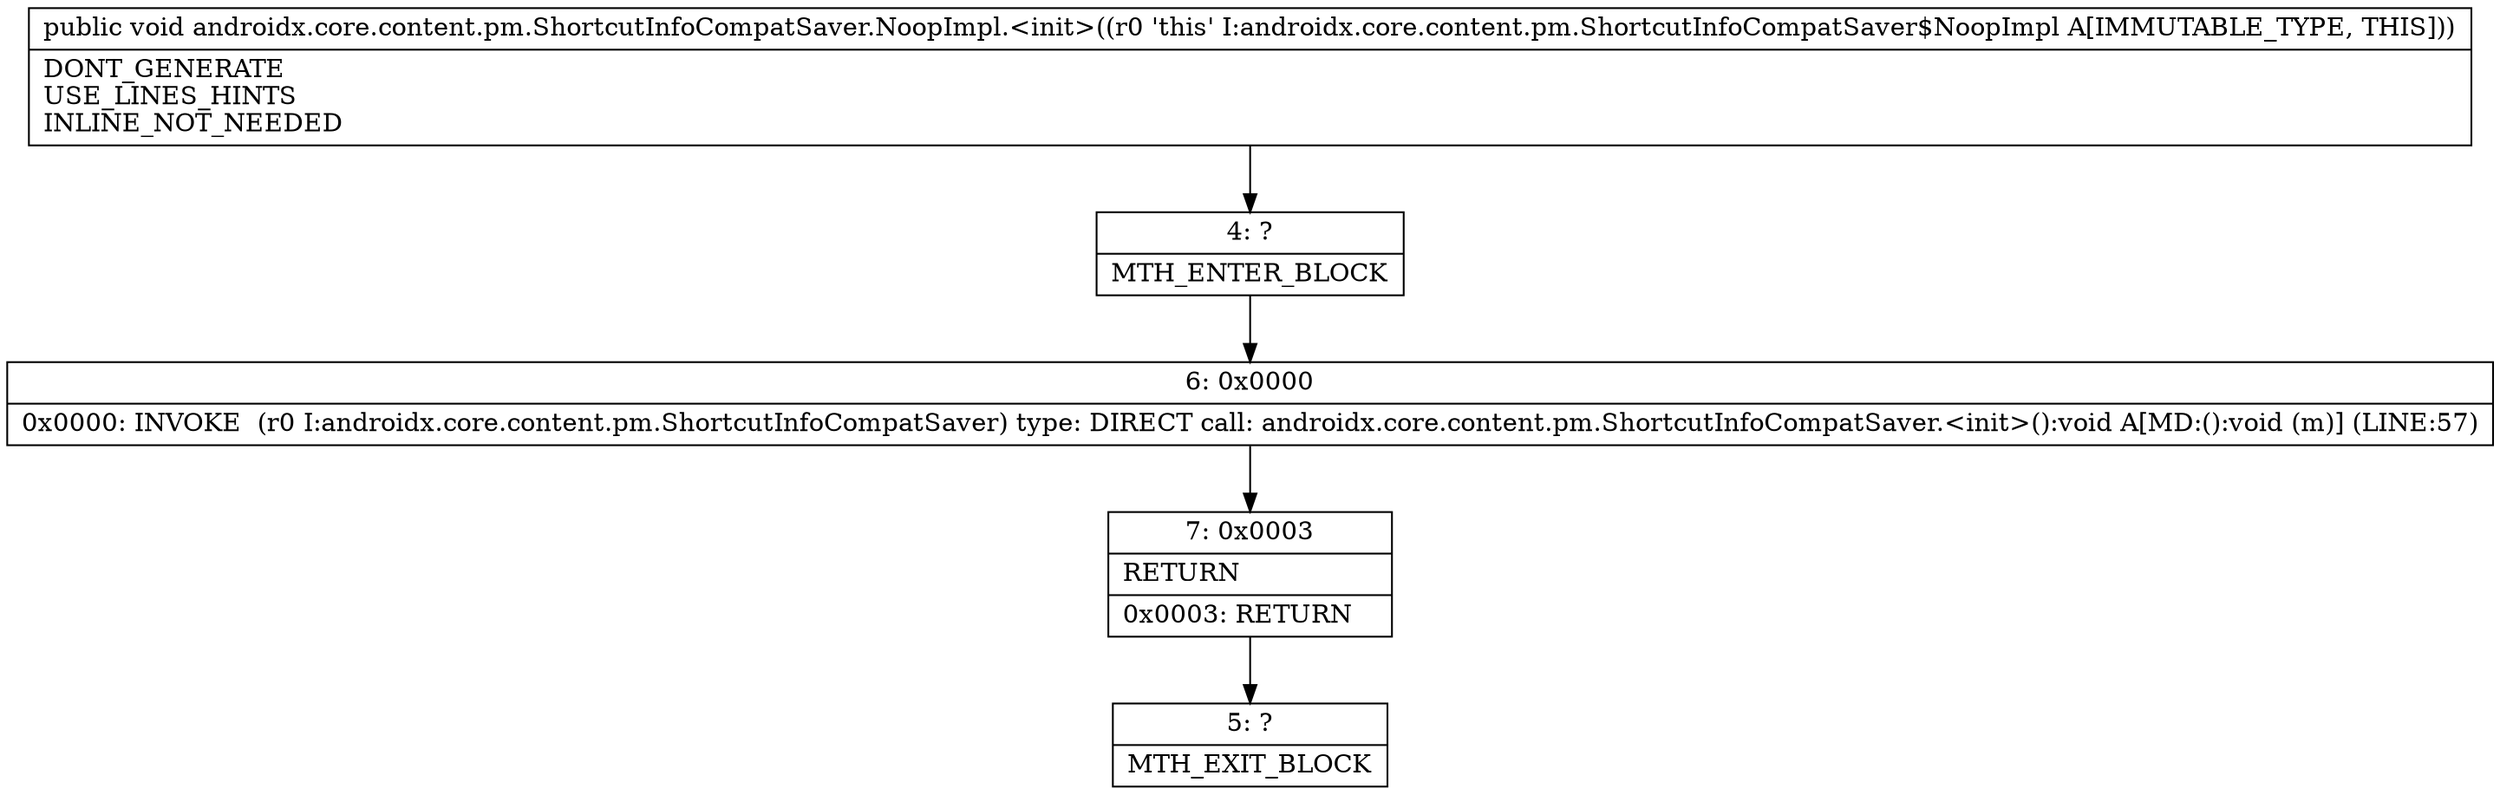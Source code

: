 digraph "CFG forandroidx.core.content.pm.ShortcutInfoCompatSaver.NoopImpl.\<init\>()V" {
Node_4 [shape=record,label="{4\:\ ?|MTH_ENTER_BLOCK\l}"];
Node_6 [shape=record,label="{6\:\ 0x0000|0x0000: INVOKE  (r0 I:androidx.core.content.pm.ShortcutInfoCompatSaver) type: DIRECT call: androidx.core.content.pm.ShortcutInfoCompatSaver.\<init\>():void A[MD:():void (m)] (LINE:57)\l}"];
Node_7 [shape=record,label="{7\:\ 0x0003|RETURN\l|0x0003: RETURN   \l}"];
Node_5 [shape=record,label="{5\:\ ?|MTH_EXIT_BLOCK\l}"];
MethodNode[shape=record,label="{public void androidx.core.content.pm.ShortcutInfoCompatSaver.NoopImpl.\<init\>((r0 'this' I:androidx.core.content.pm.ShortcutInfoCompatSaver$NoopImpl A[IMMUTABLE_TYPE, THIS]))  | DONT_GENERATE\lUSE_LINES_HINTS\lINLINE_NOT_NEEDED\l}"];
MethodNode -> Node_4;Node_4 -> Node_6;
Node_6 -> Node_7;
Node_7 -> Node_5;
}

